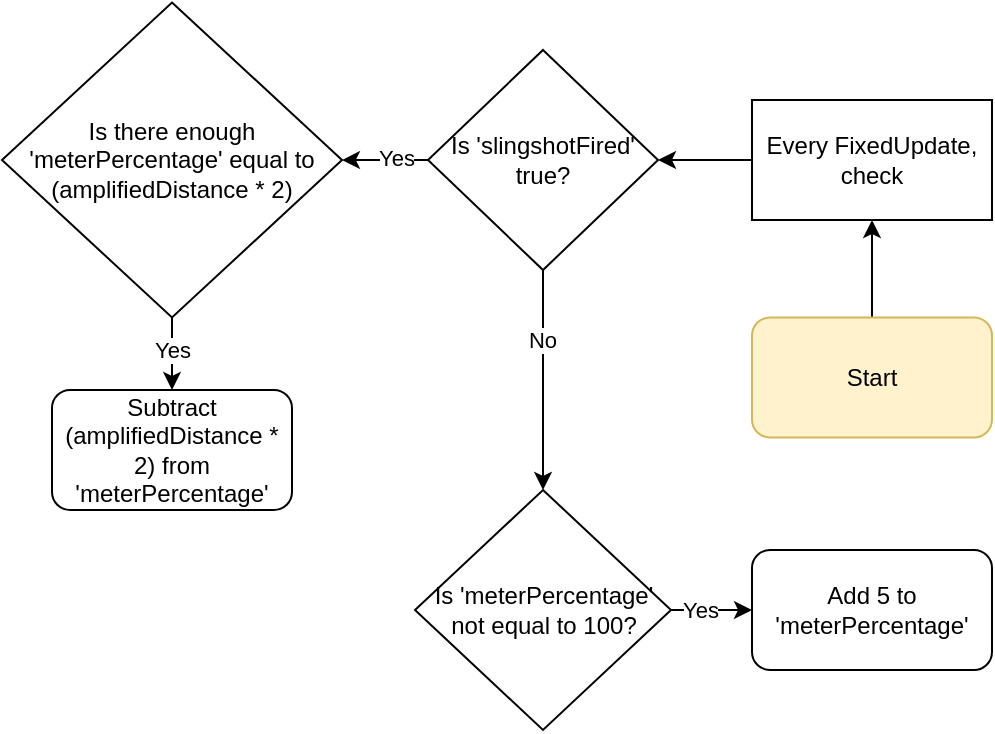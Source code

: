 <mxfile version="14.7.3" type="device"><diagram id="cHGRMEY9gaFuQil0vt91" name="Page-1"><mxGraphModel dx="815" dy="527" grid="1" gridSize="10" guides="1" tooltips="1" connect="1" arrows="1" fold="1" page="1" pageScale="1" pageWidth="850" pageHeight="1100" math="0" shadow="0"><root><mxCell id="0"/><mxCell id="1" parent="0"/><mxCell id="uz7fjRDRtdsfMWVc7Hat-3" value="" style="edgeStyle=orthogonalEdgeStyle;rounded=0;orthogonalLoop=1;jettySize=auto;html=1;" edge="1" parent="1" source="uz7fjRDRtdsfMWVc7Hat-1" target="uz7fjRDRtdsfMWVc7Hat-2"><mxGeometry relative="1" as="geometry"/></mxCell><mxCell id="uz7fjRDRtdsfMWVc7Hat-1" value="Start" style="rounded=1;whiteSpace=wrap;html=1;fillColor=#fff2cc;strokeColor=#d6b656;" vertex="1" parent="1"><mxGeometry x="530" y="343.75" width="120" height="60" as="geometry"/></mxCell><mxCell id="uz7fjRDRtdsfMWVc7Hat-17" value="" style="edgeStyle=orthogonalEdgeStyle;rounded=0;orthogonalLoop=1;jettySize=auto;html=1;" edge="1" parent="1" source="uz7fjRDRtdsfMWVc7Hat-2" target="uz7fjRDRtdsfMWVc7Hat-13"><mxGeometry relative="1" as="geometry"/></mxCell><mxCell id="uz7fjRDRtdsfMWVc7Hat-2" value="Every FixedUpdate, check" style="rounded=0;whiteSpace=wrap;html=1;" vertex="1" parent="1"><mxGeometry x="530" y="235" width="120" height="60" as="geometry"/></mxCell><mxCell id="uz7fjRDRtdsfMWVc7Hat-10" value="" style="edgeStyle=orthogonalEdgeStyle;rounded=0;orthogonalLoop=1;jettySize=auto;html=1;" edge="1" parent="1" source="uz7fjRDRtdsfMWVc7Hat-4" target="uz7fjRDRtdsfMWVc7Hat-9"><mxGeometry relative="1" as="geometry"/></mxCell><mxCell id="uz7fjRDRtdsfMWVc7Hat-11" value="Yes" style="edgeLabel;html=1;align=center;verticalAlign=middle;resizable=0;points=[];" vertex="1" connectable="0" parent="uz7fjRDRtdsfMWVc7Hat-10"><mxGeometry x="-0.308" relative="1" as="geometry"><mxPoint as="offset"/></mxGeometry></mxCell><mxCell id="uz7fjRDRtdsfMWVc7Hat-4" value="Is 'meterPercentage' not equal to 100?" style="rhombus;whiteSpace=wrap;html=1;" vertex="1" parent="1"><mxGeometry x="361.5" y="430" width="128" height="120" as="geometry"/></mxCell><mxCell id="uz7fjRDRtdsfMWVc7Hat-9" value="Add 5 to 'meterPercentage'" style="rounded=1;whiteSpace=wrap;html=1;" vertex="1" parent="1"><mxGeometry x="530" y="460" width="120" height="60" as="geometry"/></mxCell><mxCell id="uz7fjRDRtdsfMWVc7Hat-23" value="" style="edgeStyle=orthogonalEdgeStyle;rounded=0;orthogonalLoop=1;jettySize=auto;html=1;" edge="1" parent="1" source="uz7fjRDRtdsfMWVc7Hat-13" target="uz7fjRDRtdsfMWVc7Hat-4"><mxGeometry relative="1" as="geometry"/></mxCell><mxCell id="uz7fjRDRtdsfMWVc7Hat-24" value="No" style="edgeLabel;html=1;align=center;verticalAlign=middle;resizable=0;points=[];" vertex="1" connectable="0" parent="uz7fjRDRtdsfMWVc7Hat-23"><mxGeometry x="-0.368" y="-1" relative="1" as="geometry"><mxPoint as="offset"/></mxGeometry></mxCell><mxCell id="uz7fjRDRtdsfMWVc7Hat-26" value="" style="edgeStyle=orthogonalEdgeStyle;rounded=0;orthogonalLoop=1;jettySize=auto;html=1;" edge="1" parent="1" source="uz7fjRDRtdsfMWVc7Hat-13" target="uz7fjRDRtdsfMWVc7Hat-25"><mxGeometry relative="1" as="geometry"/></mxCell><mxCell id="uz7fjRDRtdsfMWVc7Hat-29" value="Yes" style="edgeLabel;html=1;align=center;verticalAlign=middle;resizable=0;points=[];" vertex="1" connectable="0" parent="uz7fjRDRtdsfMWVc7Hat-26"><mxGeometry x="-0.25" y="-1" relative="1" as="geometry"><mxPoint as="offset"/></mxGeometry></mxCell><mxCell id="uz7fjRDRtdsfMWVc7Hat-13" value="Is 'slingshotFired' true?" style="rhombus;whiteSpace=wrap;html=1;" vertex="1" parent="1"><mxGeometry x="368" y="210" width="115" height="110" as="geometry"/></mxCell><mxCell id="uz7fjRDRtdsfMWVc7Hat-14" value="Subtract (amplifiedDistance * 2) from 'meterPercentage'" style="rounded=1;whiteSpace=wrap;html=1;" vertex="1" parent="1"><mxGeometry x="180" y="380" width="120" height="60" as="geometry"/></mxCell><mxCell id="uz7fjRDRtdsfMWVc7Hat-27" value="" style="edgeStyle=orthogonalEdgeStyle;rounded=0;orthogonalLoop=1;jettySize=auto;html=1;" edge="1" parent="1" source="uz7fjRDRtdsfMWVc7Hat-25" target="uz7fjRDRtdsfMWVc7Hat-14"><mxGeometry relative="1" as="geometry"/></mxCell><mxCell id="uz7fjRDRtdsfMWVc7Hat-28" value="Yes" style="edgeLabel;html=1;align=center;verticalAlign=middle;resizable=0;points=[];" vertex="1" connectable="0" parent="uz7fjRDRtdsfMWVc7Hat-27"><mxGeometry x="-0.283" relative="1" as="geometry"><mxPoint as="offset"/></mxGeometry></mxCell><mxCell id="uz7fjRDRtdsfMWVc7Hat-25" value="Is there enough 'meterPercentage' equal to (amplifiedDistance * 2)" style="rhombus;whiteSpace=wrap;html=1;" vertex="1" parent="1"><mxGeometry x="155" y="186.25" width="170" height="157.5" as="geometry"/></mxCell></root></mxGraphModel></diagram></mxfile>